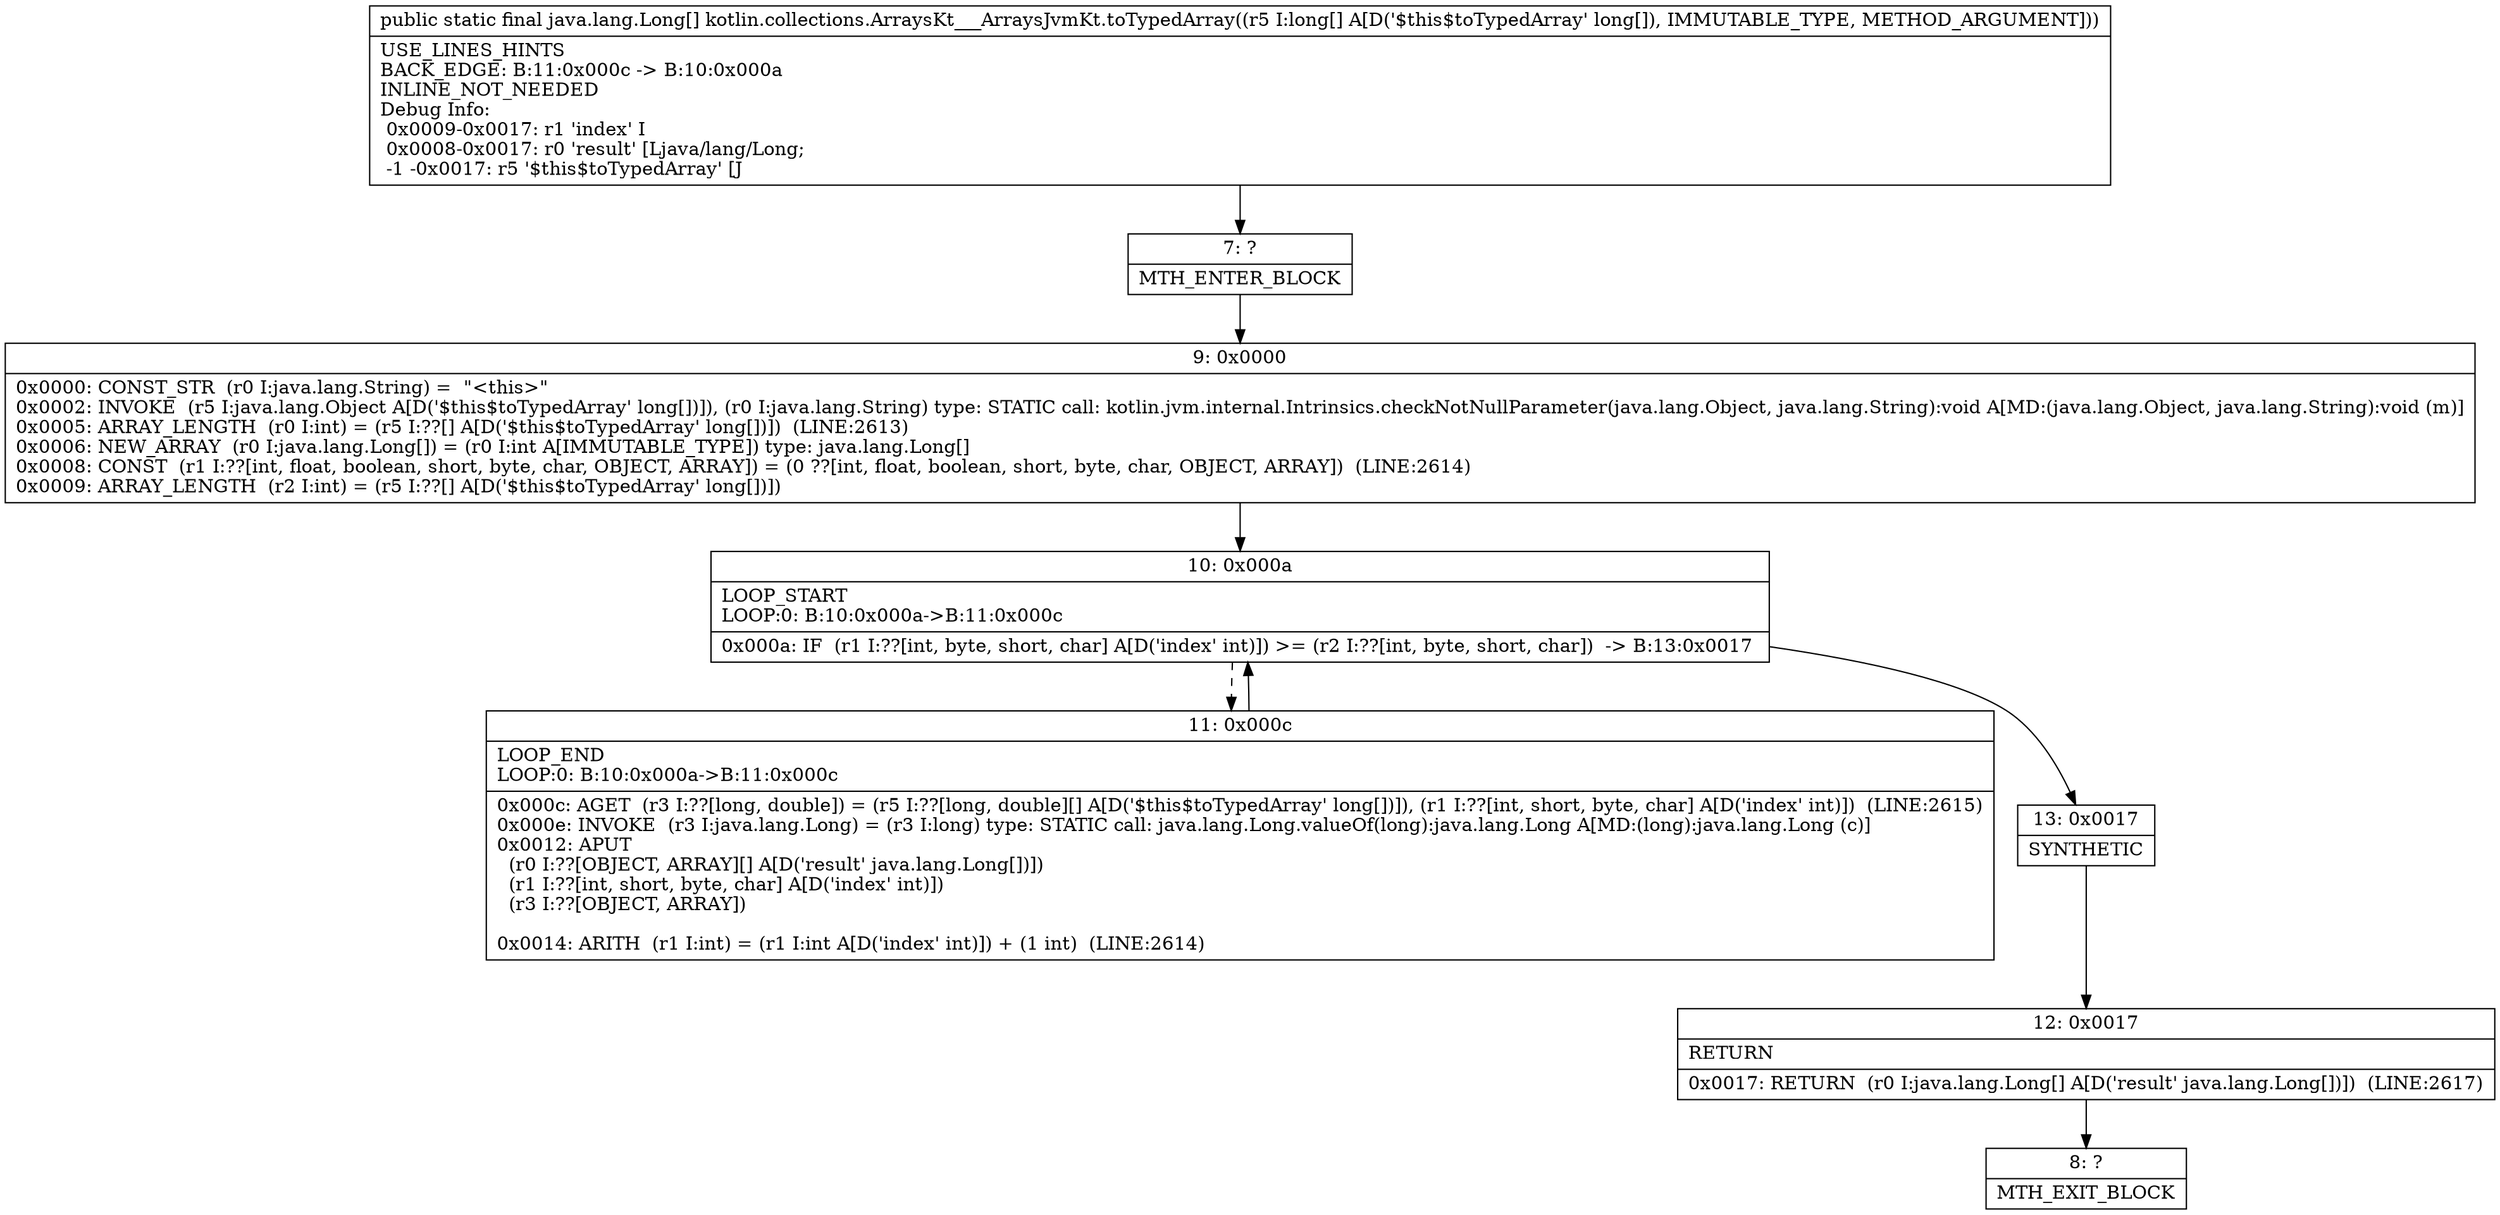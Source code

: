 digraph "CFG forkotlin.collections.ArraysKt___ArraysJvmKt.toTypedArray([J)[Ljava\/lang\/Long;" {
Node_7 [shape=record,label="{7\:\ ?|MTH_ENTER_BLOCK\l}"];
Node_9 [shape=record,label="{9\:\ 0x0000|0x0000: CONST_STR  (r0 I:java.lang.String) =  \"\<this\>\" \l0x0002: INVOKE  (r5 I:java.lang.Object A[D('$this$toTypedArray' long[])]), (r0 I:java.lang.String) type: STATIC call: kotlin.jvm.internal.Intrinsics.checkNotNullParameter(java.lang.Object, java.lang.String):void A[MD:(java.lang.Object, java.lang.String):void (m)]\l0x0005: ARRAY_LENGTH  (r0 I:int) = (r5 I:??[] A[D('$this$toTypedArray' long[])])  (LINE:2613)\l0x0006: NEW_ARRAY  (r0 I:java.lang.Long[]) = (r0 I:int A[IMMUTABLE_TYPE]) type: java.lang.Long[] \l0x0008: CONST  (r1 I:??[int, float, boolean, short, byte, char, OBJECT, ARRAY]) = (0 ??[int, float, boolean, short, byte, char, OBJECT, ARRAY])  (LINE:2614)\l0x0009: ARRAY_LENGTH  (r2 I:int) = (r5 I:??[] A[D('$this$toTypedArray' long[])]) \l}"];
Node_10 [shape=record,label="{10\:\ 0x000a|LOOP_START\lLOOP:0: B:10:0x000a\-\>B:11:0x000c\l|0x000a: IF  (r1 I:??[int, byte, short, char] A[D('index' int)]) \>= (r2 I:??[int, byte, short, char])  \-\> B:13:0x0017 \l}"];
Node_11 [shape=record,label="{11\:\ 0x000c|LOOP_END\lLOOP:0: B:10:0x000a\-\>B:11:0x000c\l|0x000c: AGET  (r3 I:??[long, double]) = (r5 I:??[long, double][] A[D('$this$toTypedArray' long[])]), (r1 I:??[int, short, byte, char] A[D('index' int)])  (LINE:2615)\l0x000e: INVOKE  (r3 I:java.lang.Long) = (r3 I:long) type: STATIC call: java.lang.Long.valueOf(long):java.lang.Long A[MD:(long):java.lang.Long (c)]\l0x0012: APUT  \l  (r0 I:??[OBJECT, ARRAY][] A[D('result' java.lang.Long[])])\l  (r1 I:??[int, short, byte, char] A[D('index' int)])\l  (r3 I:??[OBJECT, ARRAY])\l \l0x0014: ARITH  (r1 I:int) = (r1 I:int A[D('index' int)]) + (1 int)  (LINE:2614)\l}"];
Node_13 [shape=record,label="{13\:\ 0x0017|SYNTHETIC\l}"];
Node_12 [shape=record,label="{12\:\ 0x0017|RETURN\l|0x0017: RETURN  (r0 I:java.lang.Long[] A[D('result' java.lang.Long[])])  (LINE:2617)\l}"];
Node_8 [shape=record,label="{8\:\ ?|MTH_EXIT_BLOCK\l}"];
MethodNode[shape=record,label="{public static final java.lang.Long[] kotlin.collections.ArraysKt___ArraysJvmKt.toTypedArray((r5 I:long[] A[D('$this$toTypedArray' long[]), IMMUTABLE_TYPE, METHOD_ARGUMENT]))  | USE_LINES_HINTS\lBACK_EDGE: B:11:0x000c \-\> B:10:0x000a\lINLINE_NOT_NEEDED\lDebug Info:\l  0x0009\-0x0017: r1 'index' I\l  0x0008\-0x0017: r0 'result' [Ljava\/lang\/Long;\l  \-1 \-0x0017: r5 '$this$toTypedArray' [J\l}"];
MethodNode -> Node_7;Node_7 -> Node_9;
Node_9 -> Node_10;
Node_10 -> Node_11[style=dashed];
Node_10 -> Node_13;
Node_11 -> Node_10;
Node_13 -> Node_12;
Node_12 -> Node_8;
}

